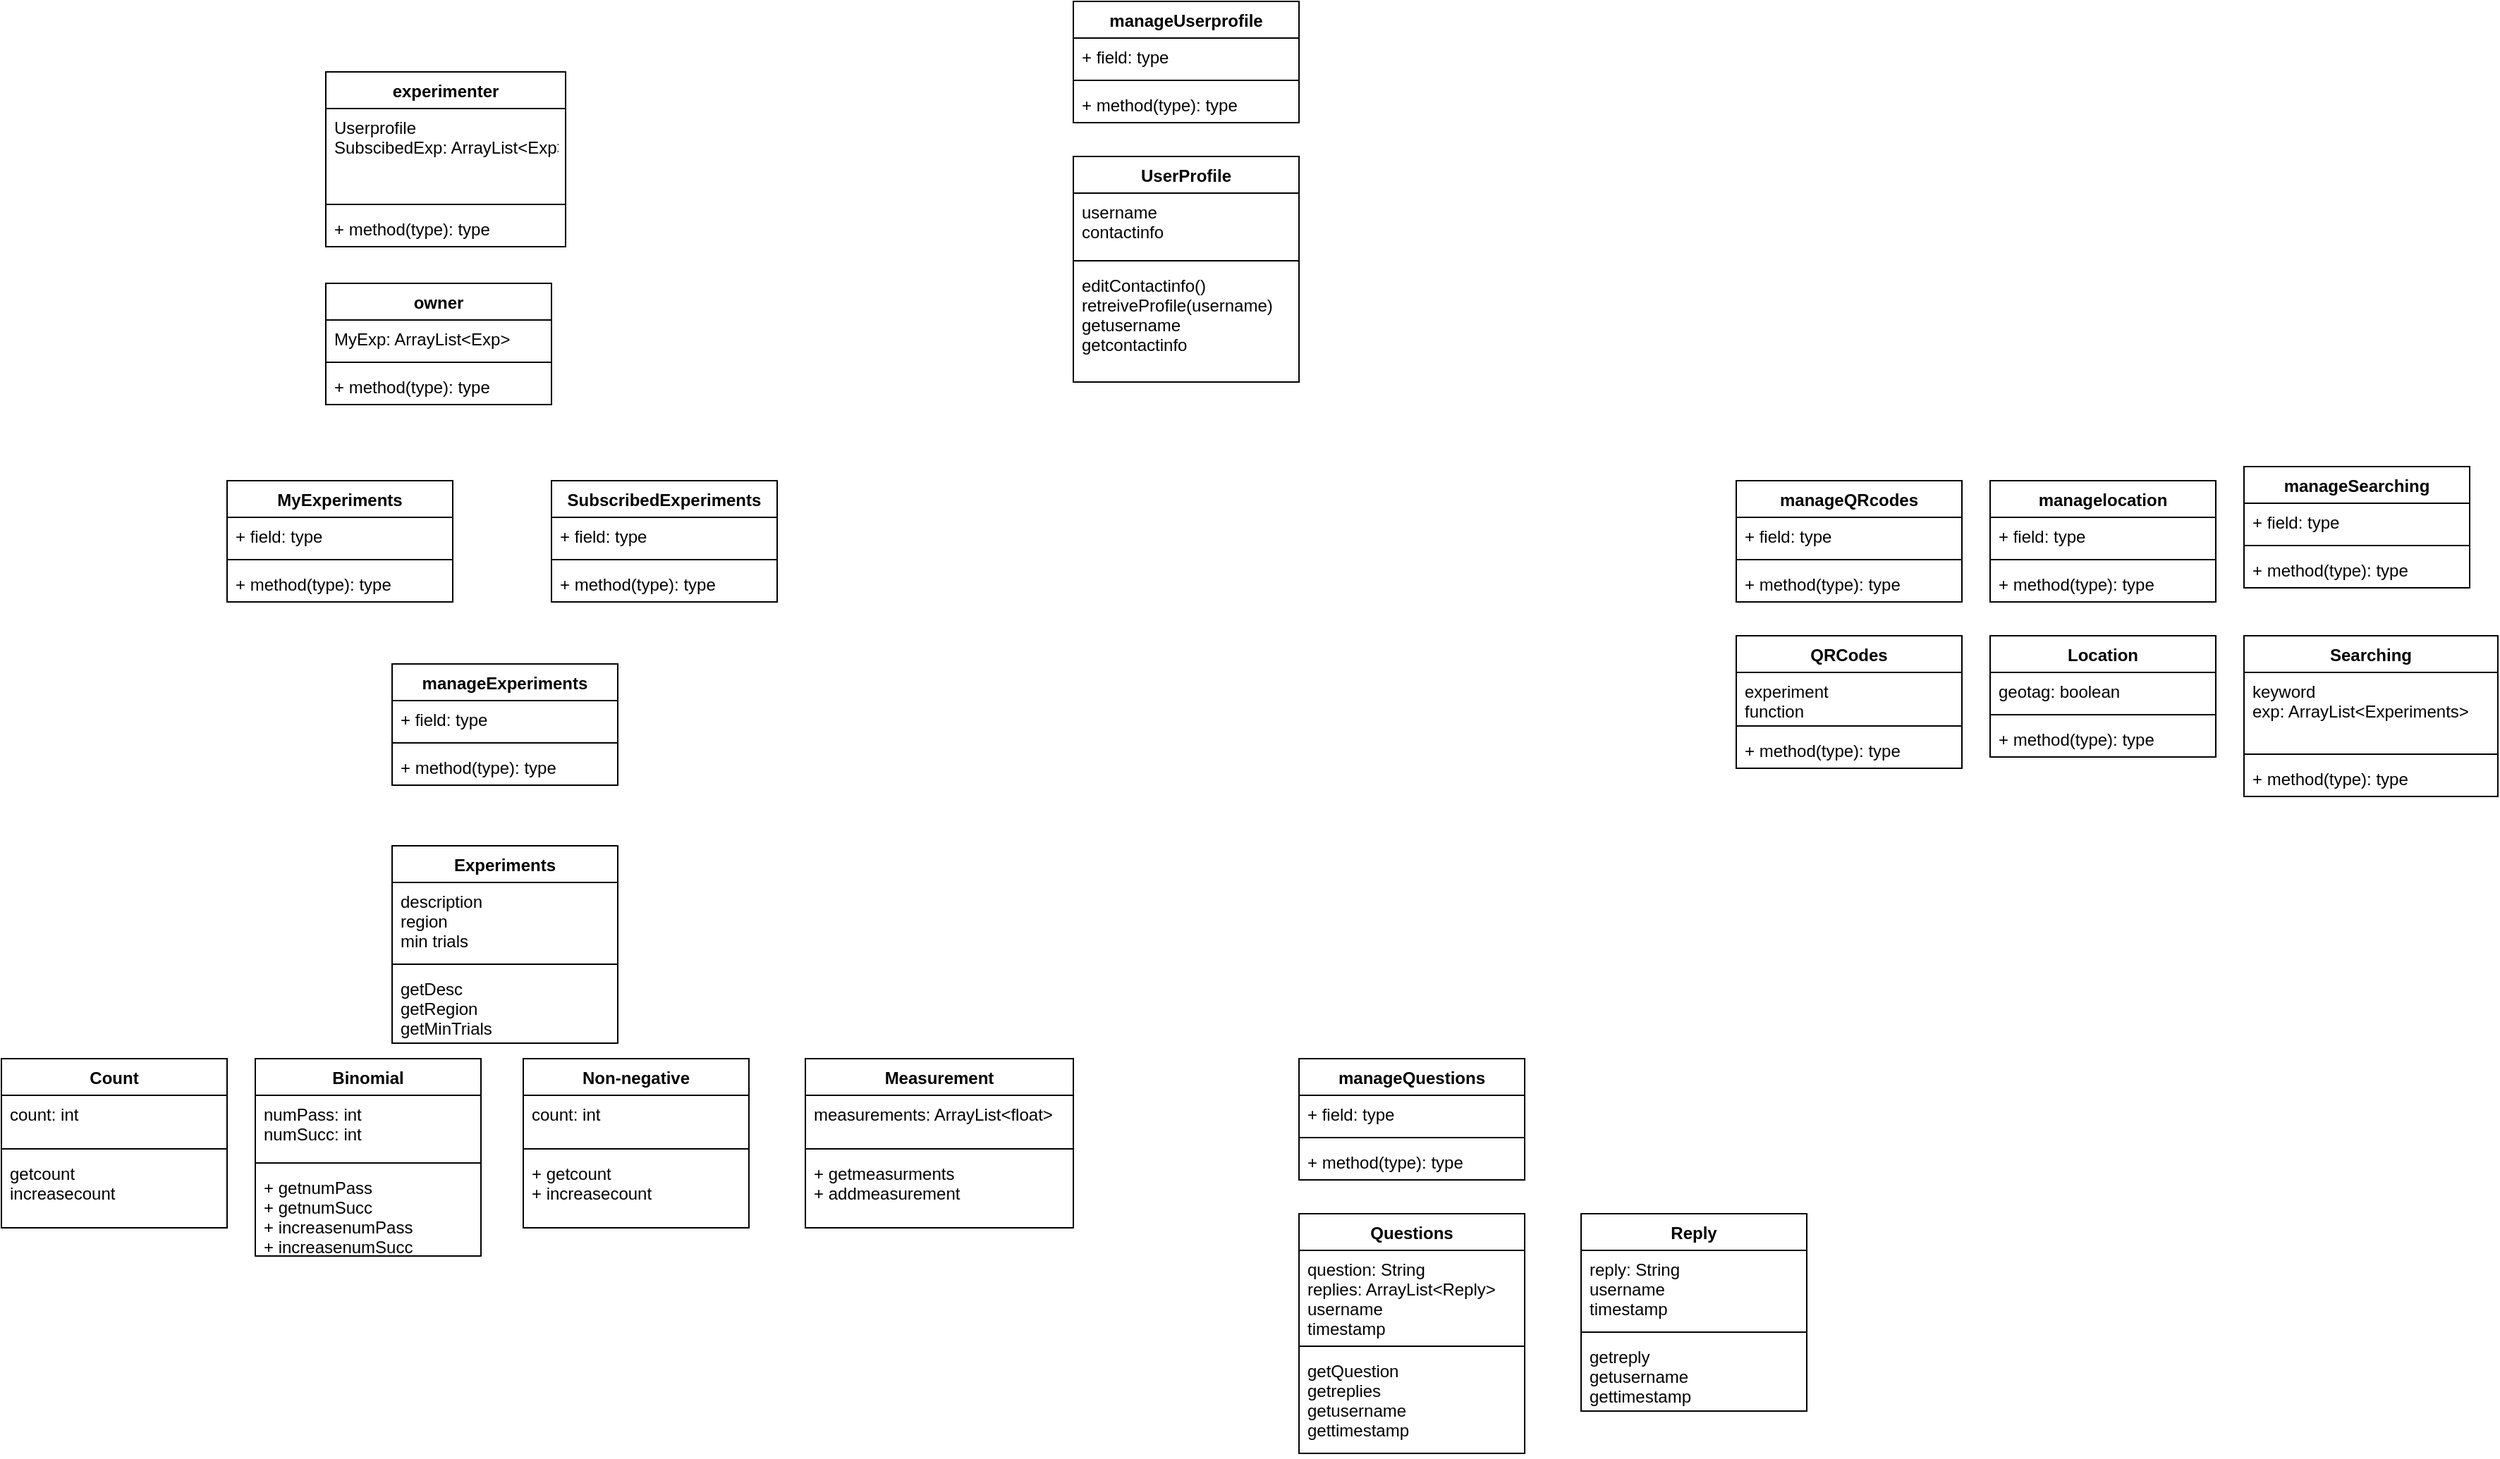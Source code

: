 <mxfile version="14.4.3" type="github">
  <diagram id="yepCzHvtdX3xB55wGidd" name="Page-1">
    <mxGraphModel dx="3530" dy="2028" grid="1" gridSize="10" guides="1" tooltips="1" connect="1" arrows="1" fold="1" page="1" pageScale="1" pageWidth="827" pageHeight="1169" math="0" shadow="0">
      <root>
        <mxCell id="0" />
        <mxCell id="1" parent="0" />
        <mxCell id="7KVoqgGcZLah461djpMc-2" value="MyExperiments" style="swimlane;fontStyle=1;align=center;verticalAlign=top;childLayout=stackLayout;horizontal=1;startSize=26;horizontalStack=0;resizeParent=1;resizeParentMax=0;resizeLast=0;collapsible=1;marginBottom=0;" parent="1" vertex="1">
          <mxGeometry x="-1050" y="240" width="160" height="86" as="geometry" />
        </mxCell>
        <mxCell id="7KVoqgGcZLah461djpMc-3" value="+ field: type" style="text;strokeColor=none;fillColor=none;align=left;verticalAlign=top;spacingLeft=4;spacingRight=4;overflow=hidden;rotatable=0;points=[[0,0.5],[1,0.5]];portConstraint=eastwest;" parent="7KVoqgGcZLah461djpMc-2" vertex="1">
          <mxGeometry y="26" width="160" height="26" as="geometry" />
        </mxCell>
        <mxCell id="7KVoqgGcZLah461djpMc-4" value="" style="line;strokeWidth=1;fillColor=none;align=left;verticalAlign=middle;spacingTop=-1;spacingLeft=3;spacingRight=3;rotatable=0;labelPosition=right;points=[];portConstraint=eastwest;" parent="7KVoqgGcZLah461djpMc-2" vertex="1">
          <mxGeometry y="52" width="160" height="8" as="geometry" />
        </mxCell>
        <mxCell id="7KVoqgGcZLah461djpMc-5" value="+ method(type): type" style="text;strokeColor=none;fillColor=none;align=left;verticalAlign=top;spacingLeft=4;spacingRight=4;overflow=hidden;rotatable=0;points=[[0,0.5],[1,0.5]];portConstraint=eastwest;" parent="7KVoqgGcZLah461djpMc-2" vertex="1">
          <mxGeometry y="60" width="160" height="26" as="geometry" />
        </mxCell>
        <mxCell id="x5aMZO5X17IFRvQZu0oh-9" value="SubscribedExperiments" style="swimlane;fontStyle=1;align=center;verticalAlign=top;childLayout=stackLayout;horizontal=1;startSize=26;horizontalStack=0;resizeParent=1;resizeParentMax=0;resizeLast=0;collapsible=1;marginBottom=0;" parent="1" vertex="1">
          <mxGeometry x="-820" y="240" width="160" height="86" as="geometry" />
        </mxCell>
        <mxCell id="x5aMZO5X17IFRvQZu0oh-10" value="+ field: type" style="text;strokeColor=none;fillColor=none;align=left;verticalAlign=top;spacingLeft=4;spacingRight=4;overflow=hidden;rotatable=0;points=[[0,0.5],[1,0.5]];portConstraint=eastwest;" parent="x5aMZO5X17IFRvQZu0oh-9" vertex="1">
          <mxGeometry y="26" width="160" height="26" as="geometry" />
        </mxCell>
        <mxCell id="x5aMZO5X17IFRvQZu0oh-11" value="" style="line;strokeWidth=1;fillColor=none;align=left;verticalAlign=middle;spacingTop=-1;spacingLeft=3;spacingRight=3;rotatable=0;labelPosition=right;points=[];portConstraint=eastwest;" parent="x5aMZO5X17IFRvQZu0oh-9" vertex="1">
          <mxGeometry y="52" width="160" height="8" as="geometry" />
        </mxCell>
        <mxCell id="x5aMZO5X17IFRvQZu0oh-12" value="+ method(type): type" style="text;strokeColor=none;fillColor=none;align=left;verticalAlign=top;spacingLeft=4;spacingRight=4;overflow=hidden;rotatable=0;points=[[0,0.5],[1,0.5]];portConstraint=eastwest;" parent="x5aMZO5X17IFRvQZu0oh-9" vertex="1">
          <mxGeometry y="60" width="160" height="26" as="geometry" />
        </mxCell>
        <mxCell id="nfZWOp2FpQI1pAX-LrRk-26" value="owner" style="swimlane;fontStyle=1;align=center;verticalAlign=top;childLayout=stackLayout;horizontal=1;startSize=26;horizontalStack=0;resizeParent=1;resizeParentMax=0;resizeLast=0;collapsible=1;marginBottom=0;" vertex="1" parent="1">
          <mxGeometry x="-980" y="100" width="160" height="86" as="geometry" />
        </mxCell>
        <mxCell id="nfZWOp2FpQI1pAX-LrRk-27" value="MyExp: ArrayList&lt;Exp&gt;" style="text;strokeColor=none;fillColor=none;align=left;verticalAlign=top;spacingLeft=4;spacingRight=4;overflow=hidden;rotatable=0;points=[[0,0.5],[1,0.5]];portConstraint=eastwest;" vertex="1" parent="nfZWOp2FpQI1pAX-LrRk-26">
          <mxGeometry y="26" width="160" height="26" as="geometry" />
        </mxCell>
        <mxCell id="nfZWOp2FpQI1pAX-LrRk-28" value="" style="line;strokeWidth=1;fillColor=none;align=left;verticalAlign=middle;spacingTop=-1;spacingLeft=3;spacingRight=3;rotatable=0;labelPosition=right;points=[];portConstraint=eastwest;" vertex="1" parent="nfZWOp2FpQI1pAX-LrRk-26">
          <mxGeometry y="52" width="160" height="8" as="geometry" />
        </mxCell>
        <mxCell id="nfZWOp2FpQI1pAX-LrRk-29" value="+ method(type): type" style="text;strokeColor=none;fillColor=none;align=left;verticalAlign=top;spacingLeft=4;spacingRight=4;overflow=hidden;rotatable=0;points=[[0,0.5],[1,0.5]];portConstraint=eastwest;" vertex="1" parent="nfZWOp2FpQI1pAX-LrRk-26">
          <mxGeometry y="60" width="160" height="26" as="geometry" />
        </mxCell>
        <mxCell id="nfZWOp2FpQI1pAX-LrRk-30" value="experimenter" style="swimlane;fontStyle=1;align=center;verticalAlign=top;childLayout=stackLayout;horizontal=1;startSize=26;horizontalStack=0;resizeParent=1;resizeParentMax=0;resizeLast=0;collapsible=1;marginBottom=0;" vertex="1" parent="1">
          <mxGeometry x="-980" y="-50" width="170" height="124" as="geometry" />
        </mxCell>
        <mxCell id="nfZWOp2FpQI1pAX-LrRk-31" value="Userprofile&#xa;SubscibedExp: ArrayList&lt;Exp&gt;&#xa;" style="text;strokeColor=none;fillColor=none;align=left;verticalAlign=top;spacingLeft=4;spacingRight=4;overflow=hidden;rotatable=0;points=[[0,0.5],[1,0.5]];portConstraint=eastwest;" vertex="1" parent="nfZWOp2FpQI1pAX-LrRk-30">
          <mxGeometry y="26" width="170" height="64" as="geometry" />
        </mxCell>
        <mxCell id="nfZWOp2FpQI1pAX-LrRk-32" value="" style="line;strokeWidth=1;fillColor=none;align=left;verticalAlign=middle;spacingTop=-1;spacingLeft=3;spacingRight=3;rotatable=0;labelPosition=right;points=[];portConstraint=eastwest;" vertex="1" parent="nfZWOp2FpQI1pAX-LrRk-30">
          <mxGeometry y="90" width="170" height="8" as="geometry" />
        </mxCell>
        <mxCell id="nfZWOp2FpQI1pAX-LrRk-33" value="+ method(type): type" style="text;strokeColor=none;fillColor=none;align=left;verticalAlign=top;spacingLeft=4;spacingRight=4;overflow=hidden;rotatable=0;points=[[0,0.5],[1,0.5]];portConstraint=eastwest;" vertex="1" parent="nfZWOp2FpQI1pAX-LrRk-30">
          <mxGeometry y="98" width="170" height="26" as="geometry" />
        </mxCell>
        <mxCell id="nfZWOp2FpQI1pAX-LrRk-67" value="Searching" style="swimlane;fontStyle=1;align=center;verticalAlign=top;childLayout=stackLayout;horizontal=1;startSize=26;horizontalStack=0;resizeParent=1;resizeParentMax=0;resizeLast=0;collapsible=1;marginBottom=0;" vertex="1" parent="1">
          <mxGeometry x="380" y="350" width="180" height="114" as="geometry" />
        </mxCell>
        <mxCell id="nfZWOp2FpQI1pAX-LrRk-68" value="keyword&#xa;exp: ArrayList&lt;Experiments&gt;" style="text;strokeColor=none;fillColor=none;align=left;verticalAlign=top;spacingLeft=4;spacingRight=4;overflow=hidden;rotatable=0;points=[[0,0.5],[1,0.5]];portConstraint=eastwest;" vertex="1" parent="nfZWOp2FpQI1pAX-LrRk-67">
          <mxGeometry y="26" width="180" height="54" as="geometry" />
        </mxCell>
        <mxCell id="nfZWOp2FpQI1pAX-LrRk-69" value="" style="line;strokeWidth=1;fillColor=none;align=left;verticalAlign=middle;spacingTop=-1;spacingLeft=3;spacingRight=3;rotatable=0;labelPosition=right;points=[];portConstraint=eastwest;" vertex="1" parent="nfZWOp2FpQI1pAX-LrRk-67">
          <mxGeometry y="80" width="180" height="8" as="geometry" />
        </mxCell>
        <mxCell id="nfZWOp2FpQI1pAX-LrRk-70" value="+ method(type): type" style="text;strokeColor=none;fillColor=none;align=left;verticalAlign=top;spacingLeft=4;spacingRight=4;overflow=hidden;rotatable=0;points=[[0,0.5],[1,0.5]];portConstraint=eastwest;" vertex="1" parent="nfZWOp2FpQI1pAX-LrRk-67">
          <mxGeometry y="88" width="180" height="26" as="geometry" />
        </mxCell>
        <mxCell id="nfZWOp2FpQI1pAX-LrRk-71" value="Location" style="swimlane;fontStyle=1;align=center;verticalAlign=top;childLayout=stackLayout;horizontal=1;startSize=26;horizontalStack=0;resizeParent=1;resizeParentMax=0;resizeLast=0;collapsible=1;marginBottom=0;" vertex="1" parent="1">
          <mxGeometry x="200" y="350" width="160" height="86" as="geometry" />
        </mxCell>
        <mxCell id="nfZWOp2FpQI1pAX-LrRk-72" value="geotag: boolean" style="text;strokeColor=none;fillColor=none;align=left;verticalAlign=top;spacingLeft=4;spacingRight=4;overflow=hidden;rotatable=0;points=[[0,0.5],[1,0.5]];portConstraint=eastwest;" vertex="1" parent="nfZWOp2FpQI1pAX-LrRk-71">
          <mxGeometry y="26" width="160" height="26" as="geometry" />
        </mxCell>
        <mxCell id="nfZWOp2FpQI1pAX-LrRk-73" value="" style="line;strokeWidth=1;fillColor=none;align=left;verticalAlign=middle;spacingTop=-1;spacingLeft=3;spacingRight=3;rotatable=0;labelPosition=right;points=[];portConstraint=eastwest;" vertex="1" parent="nfZWOp2FpQI1pAX-LrRk-71">
          <mxGeometry y="52" width="160" height="8" as="geometry" />
        </mxCell>
        <mxCell id="nfZWOp2FpQI1pAX-LrRk-74" value="+ method(type): type" style="text;strokeColor=none;fillColor=none;align=left;verticalAlign=top;spacingLeft=4;spacingRight=4;overflow=hidden;rotatable=0;points=[[0,0.5],[1,0.5]];portConstraint=eastwest;" vertex="1" parent="nfZWOp2FpQI1pAX-LrRk-71">
          <mxGeometry y="60" width="160" height="26" as="geometry" />
        </mxCell>
        <mxCell id="nfZWOp2FpQI1pAX-LrRk-75" value="QRCodes" style="swimlane;fontStyle=1;align=center;verticalAlign=top;childLayout=stackLayout;horizontal=1;startSize=26;horizontalStack=0;resizeParent=1;resizeParentMax=0;resizeLast=0;collapsible=1;marginBottom=0;" vertex="1" parent="1">
          <mxGeometry x="20" y="350" width="160" height="94" as="geometry" />
        </mxCell>
        <mxCell id="nfZWOp2FpQI1pAX-LrRk-76" value="experiment&#xa;function" style="text;strokeColor=none;fillColor=none;align=left;verticalAlign=top;spacingLeft=4;spacingRight=4;overflow=hidden;rotatable=0;points=[[0,0.5],[1,0.5]];portConstraint=eastwest;" vertex="1" parent="nfZWOp2FpQI1pAX-LrRk-75">
          <mxGeometry y="26" width="160" height="34" as="geometry" />
        </mxCell>
        <mxCell id="nfZWOp2FpQI1pAX-LrRk-77" value="" style="line;strokeWidth=1;fillColor=none;align=left;verticalAlign=middle;spacingTop=-1;spacingLeft=3;spacingRight=3;rotatable=0;labelPosition=right;points=[];portConstraint=eastwest;" vertex="1" parent="nfZWOp2FpQI1pAX-LrRk-75">
          <mxGeometry y="60" width="160" height="8" as="geometry" />
        </mxCell>
        <mxCell id="nfZWOp2FpQI1pAX-LrRk-78" value="+ method(type): type" style="text;strokeColor=none;fillColor=none;align=left;verticalAlign=top;spacingLeft=4;spacingRight=4;overflow=hidden;rotatable=0;points=[[0,0.5],[1,0.5]];portConstraint=eastwest;" vertex="1" parent="nfZWOp2FpQI1pAX-LrRk-75">
          <mxGeometry y="68" width="160" height="26" as="geometry" />
        </mxCell>
        <mxCell id="nfZWOp2FpQI1pAX-LrRk-79" value="" style="group" vertex="1" connectable="0" parent="1">
          <mxGeometry x="-1210" y="370" width="870" height="480" as="geometry" />
        </mxCell>
        <mxCell id="nfZWOp2FpQI1pAX-LrRk-25" value="" style="group" vertex="1" connectable="0" parent="nfZWOp2FpQI1pAX-LrRk-79">
          <mxGeometry y="280" width="760" height="200" as="geometry" />
        </mxCell>
        <mxCell id="nfZWOp2FpQI1pAX-LrRk-5" value="Measurement" style="swimlane;fontStyle=1;align=center;verticalAlign=top;childLayout=stackLayout;horizontal=1;startSize=26;horizontalStack=0;resizeParent=1;resizeParentMax=0;resizeLast=0;collapsible=1;marginBottom=0;" vertex="1" parent="nfZWOp2FpQI1pAX-LrRk-25">
          <mxGeometry x="570" width="190" height="120" as="geometry" />
        </mxCell>
        <mxCell id="nfZWOp2FpQI1pAX-LrRk-6" value="measurements: ArrayList&lt;float&gt;" style="text;strokeColor=none;fillColor=none;align=left;verticalAlign=top;spacingLeft=4;spacingRight=4;overflow=hidden;rotatable=0;points=[[0,0.5],[1,0.5]];portConstraint=eastwest;" vertex="1" parent="nfZWOp2FpQI1pAX-LrRk-5">
          <mxGeometry y="26" width="190" height="34" as="geometry" />
        </mxCell>
        <mxCell id="nfZWOp2FpQI1pAX-LrRk-7" value="" style="line;strokeWidth=1;fillColor=none;align=left;verticalAlign=middle;spacingTop=-1;spacingLeft=3;spacingRight=3;rotatable=0;labelPosition=right;points=[];portConstraint=eastwest;" vertex="1" parent="nfZWOp2FpQI1pAX-LrRk-5">
          <mxGeometry y="60" width="190" height="8" as="geometry" />
        </mxCell>
        <mxCell id="nfZWOp2FpQI1pAX-LrRk-8" value="+ getmeasurments&#xa;+ addmeasurement" style="text;strokeColor=none;fillColor=none;align=left;verticalAlign=top;spacingLeft=4;spacingRight=4;overflow=hidden;rotatable=0;points=[[0,0.5],[1,0.5]];portConstraint=eastwest;" vertex="1" parent="nfZWOp2FpQI1pAX-LrRk-5">
          <mxGeometry y="68" width="190" height="52" as="geometry" />
        </mxCell>
        <mxCell id="nfZWOp2FpQI1pAX-LrRk-9" value="Non-negative" style="swimlane;fontStyle=1;align=center;verticalAlign=top;childLayout=stackLayout;horizontal=1;startSize=26;horizontalStack=0;resizeParent=1;resizeParentMax=0;resizeLast=0;collapsible=1;marginBottom=0;" vertex="1" parent="nfZWOp2FpQI1pAX-LrRk-25">
          <mxGeometry x="370" width="160" height="120" as="geometry" />
        </mxCell>
        <mxCell id="nfZWOp2FpQI1pAX-LrRk-10" value="count: int" style="text;strokeColor=none;fillColor=none;align=left;verticalAlign=top;spacingLeft=4;spacingRight=4;overflow=hidden;rotatable=0;points=[[0,0.5],[1,0.5]];portConstraint=eastwest;" vertex="1" parent="nfZWOp2FpQI1pAX-LrRk-9">
          <mxGeometry y="26" width="160" height="34" as="geometry" />
        </mxCell>
        <mxCell id="nfZWOp2FpQI1pAX-LrRk-11" value="" style="line;strokeWidth=1;fillColor=none;align=left;verticalAlign=middle;spacingTop=-1;spacingLeft=3;spacingRight=3;rotatable=0;labelPosition=right;points=[];portConstraint=eastwest;" vertex="1" parent="nfZWOp2FpQI1pAX-LrRk-9">
          <mxGeometry y="60" width="160" height="8" as="geometry" />
        </mxCell>
        <mxCell id="nfZWOp2FpQI1pAX-LrRk-12" value="+ getcount&#xa;+ increasecount" style="text;strokeColor=none;fillColor=none;align=left;verticalAlign=top;spacingLeft=4;spacingRight=4;overflow=hidden;rotatable=0;points=[[0,0.5],[1,0.5]];portConstraint=eastwest;" vertex="1" parent="nfZWOp2FpQI1pAX-LrRk-9">
          <mxGeometry y="68" width="160" height="52" as="geometry" />
        </mxCell>
        <mxCell id="nfZWOp2FpQI1pAX-LrRk-13" value="Binomial" style="swimlane;fontStyle=1;align=center;verticalAlign=top;childLayout=stackLayout;horizontal=1;startSize=26;horizontalStack=0;resizeParent=1;resizeParentMax=0;resizeLast=0;collapsible=1;marginBottom=0;" vertex="1" parent="nfZWOp2FpQI1pAX-LrRk-25">
          <mxGeometry x="180" width="160" height="140" as="geometry" />
        </mxCell>
        <mxCell id="nfZWOp2FpQI1pAX-LrRk-14" value="numPass: int&#xa;numSucc: int" style="text;strokeColor=none;fillColor=none;align=left;verticalAlign=top;spacingLeft=4;spacingRight=4;overflow=hidden;rotatable=0;points=[[0,0.5],[1,0.5]];portConstraint=eastwest;" vertex="1" parent="nfZWOp2FpQI1pAX-LrRk-13">
          <mxGeometry y="26" width="160" height="44" as="geometry" />
        </mxCell>
        <mxCell id="nfZWOp2FpQI1pAX-LrRk-15" value="" style="line;strokeWidth=1;fillColor=none;align=left;verticalAlign=middle;spacingTop=-1;spacingLeft=3;spacingRight=3;rotatable=0;labelPosition=right;points=[];portConstraint=eastwest;" vertex="1" parent="nfZWOp2FpQI1pAX-LrRk-13">
          <mxGeometry y="70" width="160" height="8" as="geometry" />
        </mxCell>
        <mxCell id="nfZWOp2FpQI1pAX-LrRk-16" value="+ getnumPass&#xa;+ getnumSucc&#xa;+ increasenumPass&#xa;+ increasenumSucc" style="text;strokeColor=none;fillColor=none;align=left;verticalAlign=top;spacingLeft=4;spacingRight=4;overflow=hidden;rotatable=0;points=[[0,0.5],[1,0.5]];portConstraint=eastwest;" vertex="1" parent="nfZWOp2FpQI1pAX-LrRk-13">
          <mxGeometry y="78" width="160" height="62" as="geometry" />
        </mxCell>
        <mxCell id="nfZWOp2FpQI1pAX-LrRk-17" value="Count" style="swimlane;fontStyle=1;align=center;verticalAlign=top;childLayout=stackLayout;horizontal=1;startSize=26;horizontalStack=0;resizeParent=1;resizeParentMax=0;resizeLast=0;collapsible=1;marginBottom=0;" vertex="1" parent="nfZWOp2FpQI1pAX-LrRk-25">
          <mxGeometry width="160" height="120" as="geometry" />
        </mxCell>
        <mxCell id="nfZWOp2FpQI1pAX-LrRk-18" value="count: int" style="text;strokeColor=none;fillColor=none;align=left;verticalAlign=top;spacingLeft=4;spacingRight=4;overflow=hidden;rotatable=0;points=[[0,0.5],[1,0.5]];portConstraint=eastwest;" vertex="1" parent="nfZWOp2FpQI1pAX-LrRk-17">
          <mxGeometry y="26" width="160" height="34" as="geometry" />
        </mxCell>
        <mxCell id="nfZWOp2FpQI1pAX-LrRk-19" value="" style="line;strokeWidth=1;fillColor=none;align=left;verticalAlign=middle;spacingTop=-1;spacingLeft=3;spacingRight=3;rotatable=0;labelPosition=right;points=[];portConstraint=eastwest;" vertex="1" parent="nfZWOp2FpQI1pAX-LrRk-17">
          <mxGeometry y="60" width="160" height="8" as="geometry" />
        </mxCell>
        <mxCell id="nfZWOp2FpQI1pAX-LrRk-20" value="getcount&#xa;increasecount" style="text;strokeColor=none;fillColor=none;align=left;verticalAlign=top;spacingLeft=4;spacingRight=4;overflow=hidden;rotatable=0;points=[[0,0.5],[1,0.5]];portConstraint=eastwest;" vertex="1" parent="nfZWOp2FpQI1pAX-LrRk-17">
          <mxGeometry y="68" width="160" height="52" as="geometry" />
        </mxCell>
        <mxCell id="nfZWOp2FpQI1pAX-LrRk-55" value="Experiments" style="swimlane;fontStyle=1;align=center;verticalAlign=top;childLayout=stackLayout;horizontal=1;startSize=26;horizontalStack=0;resizeParent=1;resizeParentMax=0;resizeLast=0;collapsible=1;marginBottom=0;" vertex="1" parent="nfZWOp2FpQI1pAX-LrRk-79">
          <mxGeometry x="277" y="129" width="160" height="140" as="geometry" />
        </mxCell>
        <mxCell id="nfZWOp2FpQI1pAX-LrRk-56" value="description&#xa;region&#xa;min trials" style="text;strokeColor=none;fillColor=none;align=left;verticalAlign=top;spacingLeft=4;spacingRight=4;overflow=hidden;rotatable=0;points=[[0,0.5],[1,0.5]];portConstraint=eastwest;" vertex="1" parent="nfZWOp2FpQI1pAX-LrRk-55">
          <mxGeometry y="26" width="160" height="54" as="geometry" />
        </mxCell>
        <mxCell id="nfZWOp2FpQI1pAX-LrRk-57" value="" style="line;strokeWidth=1;fillColor=none;align=left;verticalAlign=middle;spacingTop=-1;spacingLeft=3;spacingRight=3;rotatable=0;labelPosition=right;points=[];portConstraint=eastwest;" vertex="1" parent="nfZWOp2FpQI1pAX-LrRk-55">
          <mxGeometry y="80" width="160" height="8" as="geometry" />
        </mxCell>
        <mxCell id="nfZWOp2FpQI1pAX-LrRk-58" value="getDesc&#xa;getRegion&#xa;getMinTrials" style="text;strokeColor=none;fillColor=none;align=left;verticalAlign=top;spacingLeft=4;spacingRight=4;overflow=hidden;rotatable=0;points=[[0,0.5],[1,0.5]];portConstraint=eastwest;" vertex="1" parent="nfZWOp2FpQI1pAX-LrRk-55">
          <mxGeometry y="88" width="160" height="52" as="geometry" />
        </mxCell>
        <mxCell id="nfZWOp2FpQI1pAX-LrRk-34" value="manageExperiments" style="swimlane;fontStyle=1;align=center;verticalAlign=top;childLayout=stackLayout;horizontal=1;startSize=26;horizontalStack=0;resizeParent=1;resizeParentMax=0;resizeLast=0;collapsible=1;marginBottom=0;" vertex="1" parent="nfZWOp2FpQI1pAX-LrRk-79">
          <mxGeometry x="277" width="160" height="86" as="geometry" />
        </mxCell>
        <mxCell id="nfZWOp2FpQI1pAX-LrRk-35" value="+ field: type" style="text;strokeColor=none;fillColor=none;align=left;verticalAlign=top;spacingLeft=4;spacingRight=4;overflow=hidden;rotatable=0;points=[[0,0.5],[1,0.5]];portConstraint=eastwest;" vertex="1" parent="nfZWOp2FpQI1pAX-LrRk-34">
          <mxGeometry y="26" width="160" height="26" as="geometry" />
        </mxCell>
        <mxCell id="nfZWOp2FpQI1pAX-LrRk-36" value="" style="line;strokeWidth=1;fillColor=none;align=left;verticalAlign=middle;spacingTop=-1;spacingLeft=3;spacingRight=3;rotatable=0;labelPosition=right;points=[];portConstraint=eastwest;" vertex="1" parent="nfZWOp2FpQI1pAX-LrRk-34">
          <mxGeometry y="52" width="160" height="8" as="geometry" />
        </mxCell>
        <mxCell id="nfZWOp2FpQI1pAX-LrRk-37" value="+ method(type): type" style="text;strokeColor=none;fillColor=none;align=left;verticalAlign=top;spacingLeft=4;spacingRight=4;overflow=hidden;rotatable=0;points=[[0,0.5],[1,0.5]];portConstraint=eastwest;" vertex="1" parent="nfZWOp2FpQI1pAX-LrRk-34">
          <mxGeometry y="60" width="160" height="26" as="geometry" />
        </mxCell>
        <mxCell id="nfZWOp2FpQI1pAX-LrRk-84" value="" style="group" vertex="1" connectable="0" parent="1">
          <mxGeometry x="-450" y="-100" width="160" height="270" as="geometry" />
        </mxCell>
        <mxCell id="nfZWOp2FpQI1pAX-LrRk-46" value="manageUserprofile" style="swimlane;fontStyle=1;align=center;verticalAlign=top;childLayout=stackLayout;horizontal=1;startSize=26;horizontalStack=0;resizeParent=1;resizeParentMax=0;resizeLast=0;collapsible=1;marginBottom=0;" vertex="1" parent="nfZWOp2FpQI1pAX-LrRk-84">
          <mxGeometry width="160" height="86" as="geometry" />
        </mxCell>
        <mxCell id="nfZWOp2FpQI1pAX-LrRk-47" value="+ field: type" style="text;strokeColor=none;fillColor=none;align=left;verticalAlign=top;spacingLeft=4;spacingRight=4;overflow=hidden;rotatable=0;points=[[0,0.5],[1,0.5]];portConstraint=eastwest;" vertex="1" parent="nfZWOp2FpQI1pAX-LrRk-46">
          <mxGeometry y="26" width="160" height="26" as="geometry" />
        </mxCell>
        <mxCell id="nfZWOp2FpQI1pAX-LrRk-48" value="" style="line;strokeWidth=1;fillColor=none;align=left;verticalAlign=middle;spacingTop=-1;spacingLeft=3;spacingRight=3;rotatable=0;labelPosition=right;points=[];portConstraint=eastwest;" vertex="1" parent="nfZWOp2FpQI1pAX-LrRk-46">
          <mxGeometry y="52" width="160" height="8" as="geometry" />
        </mxCell>
        <mxCell id="nfZWOp2FpQI1pAX-LrRk-49" value="+ method(type): type" style="text;strokeColor=none;fillColor=none;align=left;verticalAlign=top;spacingLeft=4;spacingRight=4;overflow=hidden;rotatable=0;points=[[0,0.5],[1,0.5]];portConstraint=eastwest;" vertex="1" parent="nfZWOp2FpQI1pAX-LrRk-46">
          <mxGeometry y="60" width="160" height="26" as="geometry" />
        </mxCell>
        <mxCell id="nfZWOp2FpQI1pAX-LrRk-63" value="UserProfile" style="swimlane;fontStyle=1;align=center;verticalAlign=top;childLayout=stackLayout;horizontal=1;startSize=26;horizontalStack=0;resizeParent=1;resizeParentMax=0;resizeLast=0;collapsible=1;marginBottom=0;" vertex="1" parent="nfZWOp2FpQI1pAX-LrRk-84">
          <mxGeometry y="110" width="160" height="160" as="geometry" />
        </mxCell>
        <mxCell id="nfZWOp2FpQI1pAX-LrRk-64" value="username&#xa;contactinfo" style="text;strokeColor=none;fillColor=none;align=left;verticalAlign=top;spacingLeft=4;spacingRight=4;overflow=hidden;rotatable=0;points=[[0,0.5],[1,0.5]];portConstraint=eastwest;" vertex="1" parent="nfZWOp2FpQI1pAX-LrRk-63">
          <mxGeometry y="26" width="160" height="44" as="geometry" />
        </mxCell>
        <mxCell id="nfZWOp2FpQI1pAX-LrRk-65" value="" style="line;strokeWidth=1;fillColor=none;align=left;verticalAlign=middle;spacingTop=-1;spacingLeft=3;spacingRight=3;rotatable=0;labelPosition=right;points=[];portConstraint=eastwest;" vertex="1" parent="nfZWOp2FpQI1pAX-LrRk-63">
          <mxGeometry y="70" width="160" height="8" as="geometry" />
        </mxCell>
        <mxCell id="nfZWOp2FpQI1pAX-LrRk-66" value="editContactinfo()&#xa;retreiveProfile(username)&#xa;getusername&#xa;getcontactinfo" style="text;strokeColor=none;fillColor=none;align=left;verticalAlign=top;spacingLeft=4;spacingRight=4;overflow=hidden;rotatable=0;points=[[0,0.5],[1,0.5]];portConstraint=eastwest;" vertex="1" parent="nfZWOp2FpQI1pAX-LrRk-63">
          <mxGeometry y="78" width="160" height="82" as="geometry" />
        </mxCell>
        <mxCell id="nfZWOp2FpQI1pAX-LrRk-85" value="" style="group" vertex="1" connectable="0" parent="1">
          <mxGeometry x="-290" y="650" width="360" height="280" as="geometry" />
        </mxCell>
        <mxCell id="nfZWOp2FpQI1pAX-LrRk-59" value="Questions" style="swimlane;fontStyle=1;align=center;verticalAlign=top;childLayout=stackLayout;horizontal=1;startSize=26;horizontalStack=0;resizeParent=1;resizeParentMax=0;resizeLast=0;collapsible=1;marginBottom=0;" vertex="1" parent="nfZWOp2FpQI1pAX-LrRk-85">
          <mxGeometry y="110" width="160" height="170" as="geometry" />
        </mxCell>
        <mxCell id="nfZWOp2FpQI1pAX-LrRk-60" value="question: String&#xa;replies: ArrayList&lt;Reply&gt;&#xa;username&#xa;timestamp" style="text;strokeColor=none;fillColor=none;align=left;verticalAlign=top;spacingLeft=4;spacingRight=4;overflow=hidden;rotatable=0;points=[[0,0.5],[1,0.5]];portConstraint=eastwest;" vertex="1" parent="nfZWOp2FpQI1pAX-LrRk-59">
          <mxGeometry y="26" width="160" height="64" as="geometry" />
        </mxCell>
        <mxCell id="nfZWOp2FpQI1pAX-LrRk-61" value="" style="line;strokeWidth=1;fillColor=none;align=left;verticalAlign=middle;spacingTop=-1;spacingLeft=3;spacingRight=3;rotatable=0;labelPosition=right;points=[];portConstraint=eastwest;" vertex="1" parent="nfZWOp2FpQI1pAX-LrRk-59">
          <mxGeometry y="90" width="160" height="8" as="geometry" />
        </mxCell>
        <mxCell id="nfZWOp2FpQI1pAX-LrRk-62" value="getQuestion&#xa;getreplies&#xa;getusername&#xa;gettimestamp" style="text;strokeColor=none;fillColor=none;align=left;verticalAlign=top;spacingLeft=4;spacingRight=4;overflow=hidden;rotatable=0;points=[[0,0.5],[1,0.5]];portConstraint=eastwest;" vertex="1" parent="nfZWOp2FpQI1pAX-LrRk-59">
          <mxGeometry y="98" width="160" height="72" as="geometry" />
        </mxCell>
        <mxCell id="nfZWOp2FpQI1pAX-LrRk-38" value="manageQuestions" style="swimlane;fontStyle=1;align=center;verticalAlign=top;childLayout=stackLayout;horizontal=1;startSize=26;horizontalStack=0;resizeParent=1;resizeParentMax=0;resizeLast=0;collapsible=1;marginBottom=0;" vertex="1" parent="nfZWOp2FpQI1pAX-LrRk-85">
          <mxGeometry width="160" height="86" as="geometry" />
        </mxCell>
        <mxCell id="nfZWOp2FpQI1pAX-LrRk-39" value="+ field: type" style="text;strokeColor=none;fillColor=none;align=left;verticalAlign=top;spacingLeft=4;spacingRight=4;overflow=hidden;rotatable=0;points=[[0,0.5],[1,0.5]];portConstraint=eastwest;" vertex="1" parent="nfZWOp2FpQI1pAX-LrRk-38">
          <mxGeometry y="26" width="160" height="26" as="geometry" />
        </mxCell>
        <mxCell id="nfZWOp2FpQI1pAX-LrRk-40" value="" style="line;strokeWidth=1;fillColor=none;align=left;verticalAlign=middle;spacingTop=-1;spacingLeft=3;spacingRight=3;rotatable=0;labelPosition=right;points=[];portConstraint=eastwest;" vertex="1" parent="nfZWOp2FpQI1pAX-LrRk-38">
          <mxGeometry y="52" width="160" height="8" as="geometry" />
        </mxCell>
        <mxCell id="nfZWOp2FpQI1pAX-LrRk-41" value="+ method(type): type" style="text;strokeColor=none;fillColor=none;align=left;verticalAlign=top;spacingLeft=4;spacingRight=4;overflow=hidden;rotatable=0;points=[[0,0.5],[1,0.5]];portConstraint=eastwest;" vertex="1" parent="nfZWOp2FpQI1pAX-LrRk-38">
          <mxGeometry y="60" width="160" height="26" as="geometry" />
        </mxCell>
        <mxCell id="nfZWOp2FpQI1pAX-LrRk-80" value="Reply" style="swimlane;fontStyle=1;align=center;verticalAlign=top;childLayout=stackLayout;horizontal=1;startSize=26;horizontalStack=0;resizeParent=1;resizeParentMax=0;resizeLast=0;collapsible=1;marginBottom=0;" vertex="1" parent="nfZWOp2FpQI1pAX-LrRk-85">
          <mxGeometry x="200" y="110" width="160" height="140" as="geometry" />
        </mxCell>
        <mxCell id="nfZWOp2FpQI1pAX-LrRk-81" value="reply: String&#xa;username&#xa;timestamp" style="text;strokeColor=none;fillColor=none;align=left;verticalAlign=top;spacingLeft=4;spacingRight=4;overflow=hidden;rotatable=0;points=[[0,0.5],[1,0.5]];portConstraint=eastwest;" vertex="1" parent="nfZWOp2FpQI1pAX-LrRk-80">
          <mxGeometry y="26" width="160" height="54" as="geometry" />
        </mxCell>
        <mxCell id="nfZWOp2FpQI1pAX-LrRk-82" value="" style="line;strokeWidth=1;fillColor=none;align=left;verticalAlign=middle;spacingTop=-1;spacingLeft=3;spacingRight=3;rotatable=0;labelPosition=right;points=[];portConstraint=eastwest;" vertex="1" parent="nfZWOp2FpQI1pAX-LrRk-80">
          <mxGeometry y="80" width="160" height="8" as="geometry" />
        </mxCell>
        <mxCell id="nfZWOp2FpQI1pAX-LrRk-83" value="getreply&#xa;getusername&#xa;gettimestamp" style="text;strokeColor=none;fillColor=none;align=left;verticalAlign=top;spacingLeft=4;spacingRight=4;overflow=hidden;rotatable=0;points=[[0,0.5],[1,0.5]];portConstraint=eastwest;" vertex="1" parent="nfZWOp2FpQI1pAX-LrRk-80">
          <mxGeometry y="88" width="160" height="52" as="geometry" />
        </mxCell>
        <mxCell id="nfZWOp2FpQI1pAX-LrRk-42" value="manageQRcodes" style="swimlane;fontStyle=1;align=center;verticalAlign=top;childLayout=stackLayout;horizontal=1;startSize=26;horizontalStack=0;resizeParent=1;resizeParentMax=0;resizeLast=0;collapsible=1;marginBottom=0;" vertex="1" parent="1">
          <mxGeometry x="20" y="240" width="160" height="86" as="geometry" />
        </mxCell>
        <mxCell id="nfZWOp2FpQI1pAX-LrRk-43" value="+ field: type" style="text;strokeColor=none;fillColor=none;align=left;verticalAlign=top;spacingLeft=4;spacingRight=4;overflow=hidden;rotatable=0;points=[[0,0.5],[1,0.5]];portConstraint=eastwest;" vertex="1" parent="nfZWOp2FpQI1pAX-LrRk-42">
          <mxGeometry y="26" width="160" height="26" as="geometry" />
        </mxCell>
        <mxCell id="nfZWOp2FpQI1pAX-LrRk-44" value="" style="line;strokeWidth=1;fillColor=none;align=left;verticalAlign=middle;spacingTop=-1;spacingLeft=3;spacingRight=3;rotatable=0;labelPosition=right;points=[];portConstraint=eastwest;" vertex="1" parent="nfZWOp2FpQI1pAX-LrRk-42">
          <mxGeometry y="52" width="160" height="8" as="geometry" />
        </mxCell>
        <mxCell id="nfZWOp2FpQI1pAX-LrRk-45" value="+ method(type): type" style="text;strokeColor=none;fillColor=none;align=left;verticalAlign=top;spacingLeft=4;spacingRight=4;overflow=hidden;rotatable=0;points=[[0,0.5],[1,0.5]];portConstraint=eastwest;" vertex="1" parent="nfZWOp2FpQI1pAX-LrRk-42">
          <mxGeometry y="60" width="160" height="26" as="geometry" />
        </mxCell>
        <mxCell id="nfZWOp2FpQI1pAX-LrRk-50" value="managelocation" style="swimlane;fontStyle=1;align=center;verticalAlign=top;childLayout=stackLayout;horizontal=1;startSize=26;horizontalStack=0;resizeParent=1;resizeParentMax=0;resizeLast=0;collapsible=1;marginBottom=0;" vertex="1" parent="1">
          <mxGeometry x="200" y="240" width="160" height="86" as="geometry" />
        </mxCell>
        <mxCell id="nfZWOp2FpQI1pAX-LrRk-51" value="+ field: type" style="text;strokeColor=none;fillColor=none;align=left;verticalAlign=top;spacingLeft=4;spacingRight=4;overflow=hidden;rotatable=0;points=[[0,0.5],[1,0.5]];portConstraint=eastwest;" vertex="1" parent="nfZWOp2FpQI1pAX-LrRk-50">
          <mxGeometry y="26" width="160" height="26" as="geometry" />
        </mxCell>
        <mxCell id="nfZWOp2FpQI1pAX-LrRk-52" value="" style="line;strokeWidth=1;fillColor=none;align=left;verticalAlign=middle;spacingTop=-1;spacingLeft=3;spacingRight=3;rotatable=0;labelPosition=right;points=[];portConstraint=eastwest;" vertex="1" parent="nfZWOp2FpQI1pAX-LrRk-50">
          <mxGeometry y="52" width="160" height="8" as="geometry" />
        </mxCell>
        <mxCell id="nfZWOp2FpQI1pAX-LrRk-53" value="+ method(type): type" style="text;strokeColor=none;fillColor=none;align=left;verticalAlign=top;spacingLeft=4;spacingRight=4;overflow=hidden;rotatable=0;points=[[0,0.5],[1,0.5]];portConstraint=eastwest;" vertex="1" parent="nfZWOp2FpQI1pAX-LrRk-50">
          <mxGeometry y="60" width="160" height="26" as="geometry" />
        </mxCell>
        <mxCell id="x5aMZO5X17IFRvQZu0oh-5" value="manageSearching" style="swimlane;fontStyle=1;align=center;verticalAlign=top;childLayout=stackLayout;horizontal=1;startSize=26;horizontalStack=0;resizeParent=1;resizeParentMax=0;resizeLast=0;collapsible=1;marginBottom=0;" parent="1" vertex="1">
          <mxGeometry x="380" y="230" width="160" height="86" as="geometry" />
        </mxCell>
        <mxCell id="x5aMZO5X17IFRvQZu0oh-6" value="+ field: type" style="text;strokeColor=none;fillColor=none;align=left;verticalAlign=top;spacingLeft=4;spacingRight=4;overflow=hidden;rotatable=0;points=[[0,0.5],[1,0.5]];portConstraint=eastwest;" parent="x5aMZO5X17IFRvQZu0oh-5" vertex="1">
          <mxGeometry y="26" width="160" height="26" as="geometry" />
        </mxCell>
        <mxCell id="x5aMZO5X17IFRvQZu0oh-7" value="" style="line;strokeWidth=1;fillColor=none;align=left;verticalAlign=middle;spacingTop=-1;spacingLeft=3;spacingRight=3;rotatable=0;labelPosition=right;points=[];portConstraint=eastwest;" parent="x5aMZO5X17IFRvQZu0oh-5" vertex="1">
          <mxGeometry y="52" width="160" height="8" as="geometry" />
        </mxCell>
        <mxCell id="x5aMZO5X17IFRvQZu0oh-8" value="+ method(type): type" style="text;strokeColor=none;fillColor=none;align=left;verticalAlign=top;spacingLeft=4;spacingRight=4;overflow=hidden;rotatable=0;points=[[0,0.5],[1,0.5]];portConstraint=eastwest;" parent="x5aMZO5X17IFRvQZu0oh-5" vertex="1">
          <mxGeometry y="60" width="160" height="26" as="geometry" />
        </mxCell>
      </root>
    </mxGraphModel>
  </diagram>
</mxfile>
